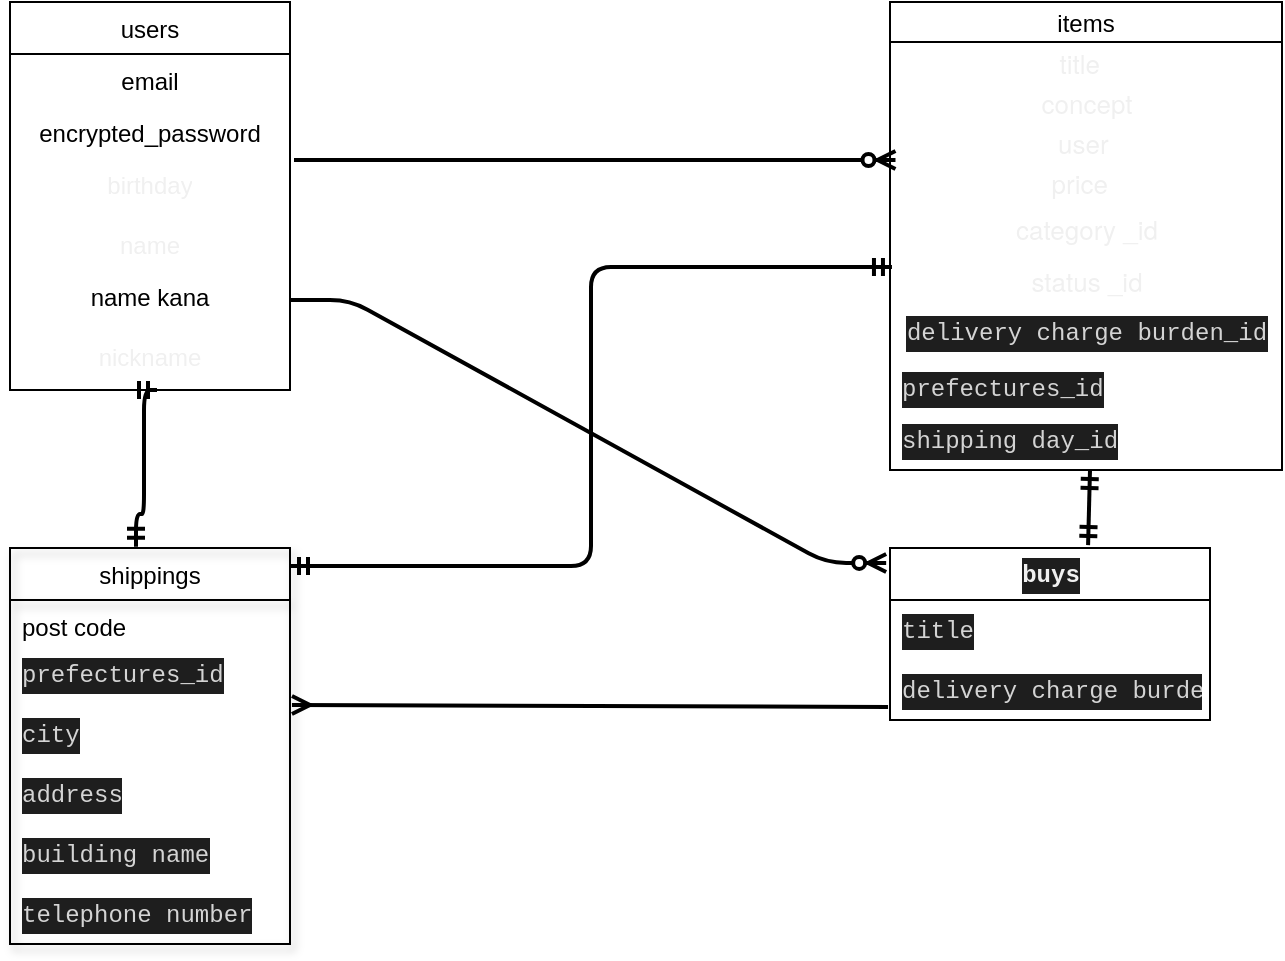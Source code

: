 <mxfile>
    <diagram id="fnaXve9NyvA9Sk9Rw14_" name="ページ1">
        <mxGraphModel dx="728" dy="533" grid="1" gridSize="13" guides="1" tooltips="1" connect="1" arrows="1" fold="1" page="1" pageScale="1" pageWidth="827" pageHeight="1169" math="0" shadow="0">
            <root>
                <mxCell id="0"/>
                <mxCell id="1" parent="0"/>
                <mxCell id="11" value="users" style="swimlane;fontStyle=0;childLayout=stackLayout;horizontal=1;startSize=26;fillColor=none;horizontalStack=0;resizeParent=1;resizeParentMax=0;resizeLast=0;collapsible=1;marginBottom=0;" vertex="1" parent="1">
                    <mxGeometry x="40" y="104" width="140" height="194" as="geometry"/>
                </mxCell>
                <mxCell id="47" value="email" style="text;strokeColor=none;fillColor=none;align=center;verticalAlign=top;spacingLeft=4;spacingRight=4;overflow=hidden;rotatable=0;points=[[0,0.5],[1,0.5]];portConstraint=eastwest;" vertex="1" parent="11">
                    <mxGeometry y="26" width="140" height="26" as="geometry"/>
                </mxCell>
                <mxCell id="14" value="encrypted_password" style="text;strokeColor=none;fillColor=none;align=center;verticalAlign=top;spacingLeft=4;spacingRight=4;overflow=hidden;rotatable=0;points=[[0,0.5],[1,0.5]];portConstraint=eastwest;" vertex="1" parent="11">
                    <mxGeometry y="52" width="140" height="26" as="geometry"/>
                </mxCell>
                <mxCell id="55" value="birthday" style="text;strokeColor=none;fillColor=none;spacingLeft=4;spacingRight=4;overflow=hidden;rotatable=0;points=[[0,0.5],[1,0.5]];portConstraint=eastwest;fontSize=12;fontFamily=Helvetica;fontColor=#F0F0F0;html=1;align=center;" vertex="1" parent="11">
                    <mxGeometry y="78" width="140" height="30" as="geometry"/>
                </mxCell>
                <mxCell id="13" value="name&#10;" style="text;strokeColor=none;fillColor=none;align=center;verticalAlign=top;spacingLeft=4;spacingRight=4;overflow=hidden;rotatable=0;points=[[0,0.5],[1,0.5]];portConstraint=eastwest;fontColor=#F0F0F0;" vertex="1" parent="11">
                    <mxGeometry y="108" width="140" height="26" as="geometry"/>
                </mxCell>
                <mxCell id="46" value="name kana" style="text;strokeColor=none;fillColor=none;align=center;verticalAlign=top;spacingLeft=4;spacingRight=4;overflow=hidden;rotatable=0;points=[[0,0.5],[1,0.5]];portConstraint=eastwest;" vertex="1" parent="11">
                    <mxGeometry y="134" width="140" height="30" as="geometry"/>
                </mxCell>
                <mxCell id="56" value="nickname&lt;br&gt;" style="text;strokeColor=none;fillColor=none;spacingLeft=4;spacingRight=4;overflow=hidden;rotatable=0;points=[[0,0.5],[1,0.5]];portConstraint=eastwest;fontSize=12;fontFamily=Helvetica;fontColor=#F0F0F0;html=1;align=center;" vertex="1" parent="11">
                    <mxGeometry y="164" width="140" height="30" as="geometry"/>
                </mxCell>
                <mxCell id="15" value="items" style="swimlane;fontStyle=0;childLayout=stackLayout;horizontal=1;startSize=20;fillColor=none;horizontalStack=0;resizeParent=1;resizeParentMax=0;resizeLast=0;collapsible=1;marginBottom=0;" vertex="1" parent="1">
                    <mxGeometry x="480" y="104" width="196" height="234" as="geometry"/>
                </mxCell>
                <mxCell id="27" value="&lt;p class=&quot;p1&quot; style=&quot;margin: 0px; font-stretch: normal; font-size: 13px; line-height: normal; font-family: &amp;quot;helvetica neue&amp;quot;;&quot;&gt;title &lt;span class=&quot;Apple-converted-space&quot;&gt;&amp;nbsp;&lt;/span&gt;&lt;/p&gt;" style="text;html=1;align=center;verticalAlign=middle;resizable=0;points=[];autosize=1;strokeColor=none;fillColor=none;fontSize=12;fontFamily=Helvetica;fontColor=#F0F0F0;" vertex="1" parent="15">
                    <mxGeometry y="20" width="196" height="20" as="geometry"/>
                </mxCell>
                <mxCell id="35" value="&lt;p class=&quot;p1&quot; style=&quot;margin: 0px; font-stretch: normal; font-size: 13px; line-height: normal; font-family: &amp;quot;helvetica neue&amp;quot;;&quot;&gt;concept&lt;/p&gt;" style="text;html=1;align=center;verticalAlign=middle;resizable=0;points=[];autosize=1;strokeColor=none;fillColor=none;fontSize=12;fontFamily=Helvetica;fontColor=#F0F0F0;" vertex="1" parent="15">
                    <mxGeometry y="40" width="196" height="20" as="geometry"/>
                </mxCell>
                <mxCell id="41" value="&lt;p class=&quot;p1&quot; style=&quot;margin: 0px; font-stretch: normal; font-size: 13px; line-height: normal; font-family: &amp;quot;helvetica neue&amp;quot;;&quot;&gt;user&lt;span class=&quot;Apple-converted-space&quot;&gt;&amp;nbsp;&lt;/span&gt;&lt;/p&gt;" style="text;html=1;align=center;verticalAlign=middle;resizable=0;points=[];autosize=1;strokeColor=none;fillColor=none;fontSize=12;fontFamily=Helvetica;fontColor=#F0F0F0;" vertex="1" parent="15">
                    <mxGeometry y="60" width="196" height="20" as="geometry"/>
                </mxCell>
                <mxCell id="42" value="&lt;p class=&quot;p1&quot; style=&quot;margin: 0px; font-stretch: normal; font-size: 13px; line-height: normal; font-family: &amp;quot;helvetica neue&amp;quot;;&quot;&gt;price &lt;span class=&quot;Apple-converted-space&quot;&gt;&amp;nbsp;&lt;/span&gt;&lt;/p&gt;" style="text;html=1;align=center;verticalAlign=middle;resizable=0;points=[];autosize=1;strokeColor=none;fillColor=none;fontSize=12;fontFamily=Helvetica;fontColor=#F0F0F0;" vertex="1" parent="15">
                    <mxGeometry y="80" width="196" height="20" as="geometry"/>
                </mxCell>
                <mxCell id="43" value="&lt;p class=&quot;p1&quot; style=&quot;margin: 0px ; font-stretch: normal ; font-size: 13px ; line-height: normal ; font-family: &amp;#34;helvetica neue&amp;#34;&quot;&gt;category&lt;span class=&quot;Apple-converted-space&quot;&gt;&amp;nbsp;_id&lt;/span&gt;&lt;/p&gt;" style="text;html=1;align=center;verticalAlign=middle;resizable=0;points=[];autosize=1;strokeColor=none;fillColor=none;fontSize=12;fontFamily=Helvetica;fontColor=#F0F0F0;" vertex="1" parent="15">
                    <mxGeometry y="100" width="196" height="26" as="geometry"/>
                </mxCell>
                <mxCell id="44" value="&lt;p class=&quot;p1&quot; style=&quot;margin: 0px ; font-stretch: normal ; font-size: 13px ; line-height: normal ; font-family: &amp;#34;helvetica neue&amp;#34;&quot;&gt;status _id&lt;/p&gt;" style="text;html=1;align=center;verticalAlign=middle;resizable=0;points=[];autosize=1;strokeColor=none;fillColor=none;fontSize=12;fontFamily=Helvetica;fontColor=#F0F0F0;" vertex="1" parent="15">
                    <mxGeometry y="126" width="196" height="26" as="geometry"/>
                </mxCell>
                <mxCell id="45" value="&lt;div style=&quot;color: rgb(212 , 212 , 212) ; background-color: rgb(30 , 30 , 30) ; font-family: &amp;#34;menlo&amp;#34; , &amp;#34;monaco&amp;#34; , &amp;#34;courier new&amp;#34; , monospace ; line-height: 18px&quot;&gt;&lt;div style=&quot;font-family: &amp;#34;menlo&amp;#34; , &amp;#34;monaco&amp;#34; , &amp;#34;courier new&amp;#34; , monospace ; line-height: 18px&quot;&gt;delivery charge burden_id&lt;/div&gt;&lt;/div&gt;" style="text;html=1;align=center;verticalAlign=middle;resizable=0;points=[];autosize=1;strokeColor=none;fillColor=none;fontSize=12;fontFamily=Helvetica;fontColor=#F0F0F0;" vertex="1" parent="15">
                    <mxGeometry y="152" width="196" height="26" as="geometry"/>
                </mxCell>
                <mxCell id="59" value="&lt;div style=&quot;color: rgb(212 , 212 , 212) ; background-color: rgb(30 , 30 , 30) ; font-family: &amp;#34;menlo&amp;#34; , &amp;#34;monaco&amp;#34; , &amp;#34;courier new&amp;#34; , monospace ; line-height: 18px&quot;&gt;prefectures_id&lt;/div&gt;" style="text;strokeColor=none;fillColor=none;spacingLeft=4;spacingRight=4;overflow=hidden;rotatable=0;points=[[0,0.5],[1,0.5]];portConstraint=eastwest;fontSize=12;fontFamily=Helvetica;fontColor=#F0F0F0;html=1;" vertex="1" parent="15">
                    <mxGeometry y="178" width="196" height="26" as="geometry"/>
                </mxCell>
                <mxCell id="58" value="&lt;div style=&quot;color: rgb(212 , 212 , 212) ; background-color: rgb(30 , 30 , 30) ; font-family: &amp;#34;menlo&amp;#34; , &amp;#34;monaco&amp;#34; , &amp;#34;courier new&amp;#34; , monospace ; line-height: 18px&quot;&gt;shipping day_id&lt;/div&gt;" style="text;strokeColor=none;fillColor=none;spacingLeft=4;spacingRight=4;overflow=hidden;rotatable=0;points=[[0,0.5],[1,0.5]];portConstraint=eastwest;fontSize=12;fontFamily=Helvetica;fontColor=#F0F0F0;html=1;" vertex="1" parent="15">
                    <mxGeometry y="204" width="196" height="30" as="geometry"/>
                </mxCell>
                <mxCell id="19" value="shippings" style="swimlane;fontStyle=0;childLayout=stackLayout;horizontal=1;startSize=26;fillColor=none;horizontalStack=0;resizeParent=1;resizeParentMax=0;resizeLast=0;collapsible=1;marginBottom=0;shadow=1;" vertex="1" parent="1">
                    <mxGeometry x="40" y="377" width="140" height="198" as="geometry"/>
                </mxCell>
                <mxCell id="22" value="post code" style="text;strokeColor=none;fillColor=none;align=left;verticalAlign=top;spacingLeft=4;spacingRight=4;overflow=hidden;rotatable=0;points=[[0,0.5],[1,0.5]];portConstraint=eastwest;" vertex="1" parent="19">
                    <mxGeometry y="26" width="140" height="22" as="geometry"/>
                </mxCell>
                <mxCell id="62" value="&lt;div style=&quot;color: rgb(212 , 212 , 212) ; background-color: rgb(30 , 30 , 30) ; font-family: &amp;#34;menlo&amp;#34; , &amp;#34;monaco&amp;#34; , &amp;#34;courier new&amp;#34; , monospace ; line-height: 18px&quot;&gt;prefectures_id&lt;/div&gt;" style="text;strokeColor=none;fillColor=none;spacingLeft=4;spacingRight=4;overflow=hidden;rotatable=0;points=[[0,0.5],[1,0.5]];portConstraint=eastwest;fontSize=12;fontFamily=Helvetica;fontColor=#F0F0F0;html=1;" vertex="1" parent="19">
                    <mxGeometry y="48" width="140" height="30" as="geometry"/>
                </mxCell>
                <mxCell id="64" value="&lt;div style=&quot;color: rgb(212 , 212 , 212) ; background-color: rgb(30 , 30 , 30) ; font-family: &amp;#34;menlo&amp;#34; , &amp;#34;monaco&amp;#34; , &amp;#34;courier new&amp;#34; , monospace ; line-height: 18px&quot;&gt;city&lt;/div&gt;" style="text;strokeColor=none;fillColor=none;spacingLeft=4;spacingRight=4;overflow=hidden;rotatable=0;points=[[0,0.5],[1,0.5]];portConstraint=eastwest;fontSize=12;fontFamily=Helvetica;fontColor=#F0F0F0;html=1;" vertex="1" parent="19">
                    <mxGeometry y="78" width="140" height="30" as="geometry"/>
                </mxCell>
                <mxCell id="65" value="&lt;div style=&quot;color: rgb(212 , 212 , 212) ; background-color: rgb(30 , 30 , 30) ; font-family: &amp;#34;menlo&amp;#34; , &amp;#34;monaco&amp;#34; , &amp;#34;courier new&amp;#34; , monospace ; line-height: 18px&quot;&gt;address&lt;/div&gt;" style="text;strokeColor=none;fillColor=none;spacingLeft=4;spacingRight=4;overflow=hidden;rotatable=0;points=[[0,0.5],[1,0.5]];portConstraint=eastwest;fontSize=12;fontFamily=Helvetica;fontColor=#F0F0F0;html=1;" vertex="1" parent="19">
                    <mxGeometry y="108" width="140" height="30" as="geometry"/>
                </mxCell>
                <mxCell id="66" value="&lt;div style=&quot;color: rgb(212 , 212 , 212) ; background-color: rgb(30 , 30 , 30) ; font-family: &amp;#34;menlo&amp;#34; , &amp;#34;monaco&amp;#34; , &amp;#34;courier new&amp;#34; , monospace ; line-height: 18px&quot;&gt;building name&lt;/div&gt;" style="text;strokeColor=none;fillColor=none;spacingLeft=4;spacingRight=4;overflow=hidden;rotatable=0;points=[[0,0.5],[1,0.5]];portConstraint=eastwest;fontSize=12;fontFamily=Helvetica;fontColor=#F0F0F0;html=1;" vertex="1" parent="19">
                    <mxGeometry y="138" width="140" height="30" as="geometry"/>
                </mxCell>
                <mxCell id="63" value="&lt;meta charset=&quot;utf-8&quot;&gt;&lt;div style=&quot;color: rgb(212, 212, 212); background-color: rgb(30, 30, 30); font-family: menlo, monaco, &amp;quot;courier new&amp;quot;, monospace; font-weight: normal; font-size: 12px; line-height: 18px;&quot;&gt;&lt;div&gt;&lt;span style=&quot;color: #d4d4d4&quot;&gt;telephone number&lt;/span&gt;&lt;/div&gt;&lt;/div&gt;" style="text;strokeColor=none;fillColor=none;spacingLeft=4;spacingRight=4;overflow=hidden;rotatable=0;points=[[0,0.5],[1,0.5]];portConstraint=eastwest;fontSize=12;fontFamily=Helvetica;fontColor=#F0F0F0;html=1;" vertex="1" parent="19">
                    <mxGeometry y="168" width="140" height="30" as="geometry"/>
                </mxCell>
                <mxCell id="50" value="" style="edgeStyle=entityRelationEdgeStyle;fontSize=20;html=1;endArrow=ERzeroToMany;endFill=1;fontFamily=Helvetica;fontColor=#F0F0F0;entryX=0.014;entryY=-0.05;entryDx=0;entryDy=0;entryPerimeter=0;strokeWidth=2;" edge="1" parent="1" target="42">
                    <mxGeometry width="100" height="100" relative="1" as="geometry">
                        <mxPoint x="182" y="183" as="sourcePoint"/>
                        <mxPoint x="420" y="240" as="targetPoint"/>
                    </mxGeometry>
                </mxCell>
                <mxCell id="53" value="" style="edgeStyle=orthogonalEdgeStyle;fontSize=12;html=1;endArrow=ERmandOne;startArrow=ERmandOne;fontFamily=Helvetica;fontColor=#F0F0F0;strokeWidth=2;exitX=0.45;exitY=-0.003;exitDx=0;exitDy=0;exitPerimeter=0;" edge="1" parent="1" source="19">
                    <mxGeometry width="100" height="100" relative="1" as="geometry">
                        <mxPoint x="195" y="360" as="sourcePoint"/>
                        <mxPoint x="113.5" y="298" as="targetPoint"/>
                        <Array as="points">
                            <mxPoint x="103" y="360"/>
                            <mxPoint x="107" y="360"/>
                            <mxPoint x="107" y="298"/>
                        </Array>
                    </mxGeometry>
                </mxCell>
                <mxCell id="67" value="&lt;div style=&quot;background-color: rgb(30, 30, 30); font-family: menlo, monaco, &amp;quot;courier new&amp;quot;, monospace; font-size: 12px; line-height: 18px;&quot;&gt;&lt;span style=&quot;font-weight: bold;&quot;&gt;buys&lt;/span&gt;&lt;/div&gt;" style="swimlane;fontStyle=0;childLayout=stackLayout;horizontal=1;startSize=26;horizontalStack=0;resizeParent=1;resizeParentMax=0;resizeLast=0;collapsible=1;marginBottom=0;align=center;fontSize=14;fontFamily=Helvetica;fontColor=#F0F0F0;fillColor=none;gradientColor=none;html=1;" vertex="1" parent="1">
                    <mxGeometry x="480" y="377" width="160" height="86" as="geometry"/>
                </mxCell>
                <mxCell id="68" value="&lt;div style=&quot;color: rgb(212 , 212 , 212) ; background-color: rgb(30 , 30 , 30) ; font-family: &amp;#34;menlo&amp;#34; , &amp;#34;monaco&amp;#34; , &amp;#34;courier new&amp;#34; , monospace ; line-height: 18px&quot;&gt;title&lt;/div&gt;" style="text;strokeColor=none;fillColor=none;spacingLeft=4;spacingRight=4;overflow=hidden;rotatable=0;points=[[0,0.5],[1,0.5]];portConstraint=eastwest;fontSize=12;fontFamily=Helvetica;fontColor=#F0F0F0;html=1;" vertex="1" parent="67">
                    <mxGeometry y="26" width="160" height="30" as="geometry"/>
                </mxCell>
                <mxCell id="69" value="&lt;div style=&quot;color: rgb(212 , 212 , 212) ; background-color: rgb(30 , 30 , 30) ; font-family: &amp;#34;menlo&amp;#34; , &amp;#34;monaco&amp;#34; , &amp;#34;courier new&amp;#34; , monospace ; line-height: 18px&quot;&gt;delivery charge burden_id&lt;/div&gt;" style="text;strokeColor=none;fillColor=none;spacingLeft=4;spacingRight=4;overflow=hidden;rotatable=0;points=[[0,0.5],[1,0.5]];portConstraint=eastwest;fontSize=12;fontFamily=Helvetica;fontColor=#F0F0F0;html=1;" vertex="1" parent="67">
                    <mxGeometry y="56" width="160" height="30" as="geometry"/>
                </mxCell>
                <mxCell id="72" value="" style="fontSize=12;html=1;endArrow=ERmandOne;startArrow=ERmandOne;fontFamily=Helvetica;fontColor=#F0F0F0;strokeWidth=2;exitX=0.619;exitY=-0.017;exitDx=0;exitDy=0;exitPerimeter=0;" edge="1" parent="67" source="67">
                    <mxGeometry width="100" height="100" relative="1" as="geometry">
                        <mxPoint y="61" as="sourcePoint"/>
                        <mxPoint x="100" y="-39" as="targetPoint"/>
                    </mxGeometry>
                </mxCell>
                <mxCell id="71" value="" style="edgeStyle=entityRelationEdgeStyle;fontSize=12;html=1;endArrow=ERzeroToMany;endFill=1;fontFamily=Helvetica;fontColor=#F0F0F0;strokeWidth=2;exitX=1;exitY=0.5;exitDx=0;exitDy=0;entryX=-0.012;entryY=0.087;entryDx=0;entryDy=0;entryPerimeter=0;" edge="1" parent="1" source="46" target="67">
                    <mxGeometry width="100" height="100" relative="1" as="geometry">
                        <mxPoint x="325" y="386" as="sourcePoint"/>
                        <mxPoint x="425" y="286" as="targetPoint"/>
                    </mxGeometry>
                </mxCell>
                <mxCell id="73" value="" style="edgeStyle=elbowEdgeStyle;fontSize=12;html=1;endArrow=ERmandOne;startArrow=ERmandOne;fontFamily=Helvetica;fontColor=#F0F0F0;strokeWidth=2;entryX=0.005;entryY=0.25;entryDx=0;entryDy=0;entryPerimeter=0;" edge="1" parent="1" target="44">
                    <mxGeometry width="100" height="100" relative="1" as="geometry">
                        <mxPoint x="180" y="386" as="sourcePoint"/>
                        <mxPoint x="280" y="286" as="targetPoint"/>
                    </mxGeometry>
                </mxCell>
                <mxCell id="74" value="" style="fontSize=12;html=1;endArrow=ERmany;fontFamily=Helvetica;fontColor=#F0F0F0;strokeWidth=2;entryX=1.007;entryY=0.017;entryDx=0;entryDy=0;entryPerimeter=0;exitX=-0.006;exitY=0.783;exitDx=0;exitDy=0;exitPerimeter=0;" edge="1" parent="1" source="69" target="64">
                    <mxGeometry width="100" height="100" relative="1" as="geometry">
                        <mxPoint x="468" y="453" as="sourcePoint"/>
                        <mxPoint x="221" y="453" as="targetPoint"/>
                    </mxGeometry>
                </mxCell>
            </root>
        </mxGraphModel>
    </diagram>
</mxfile>